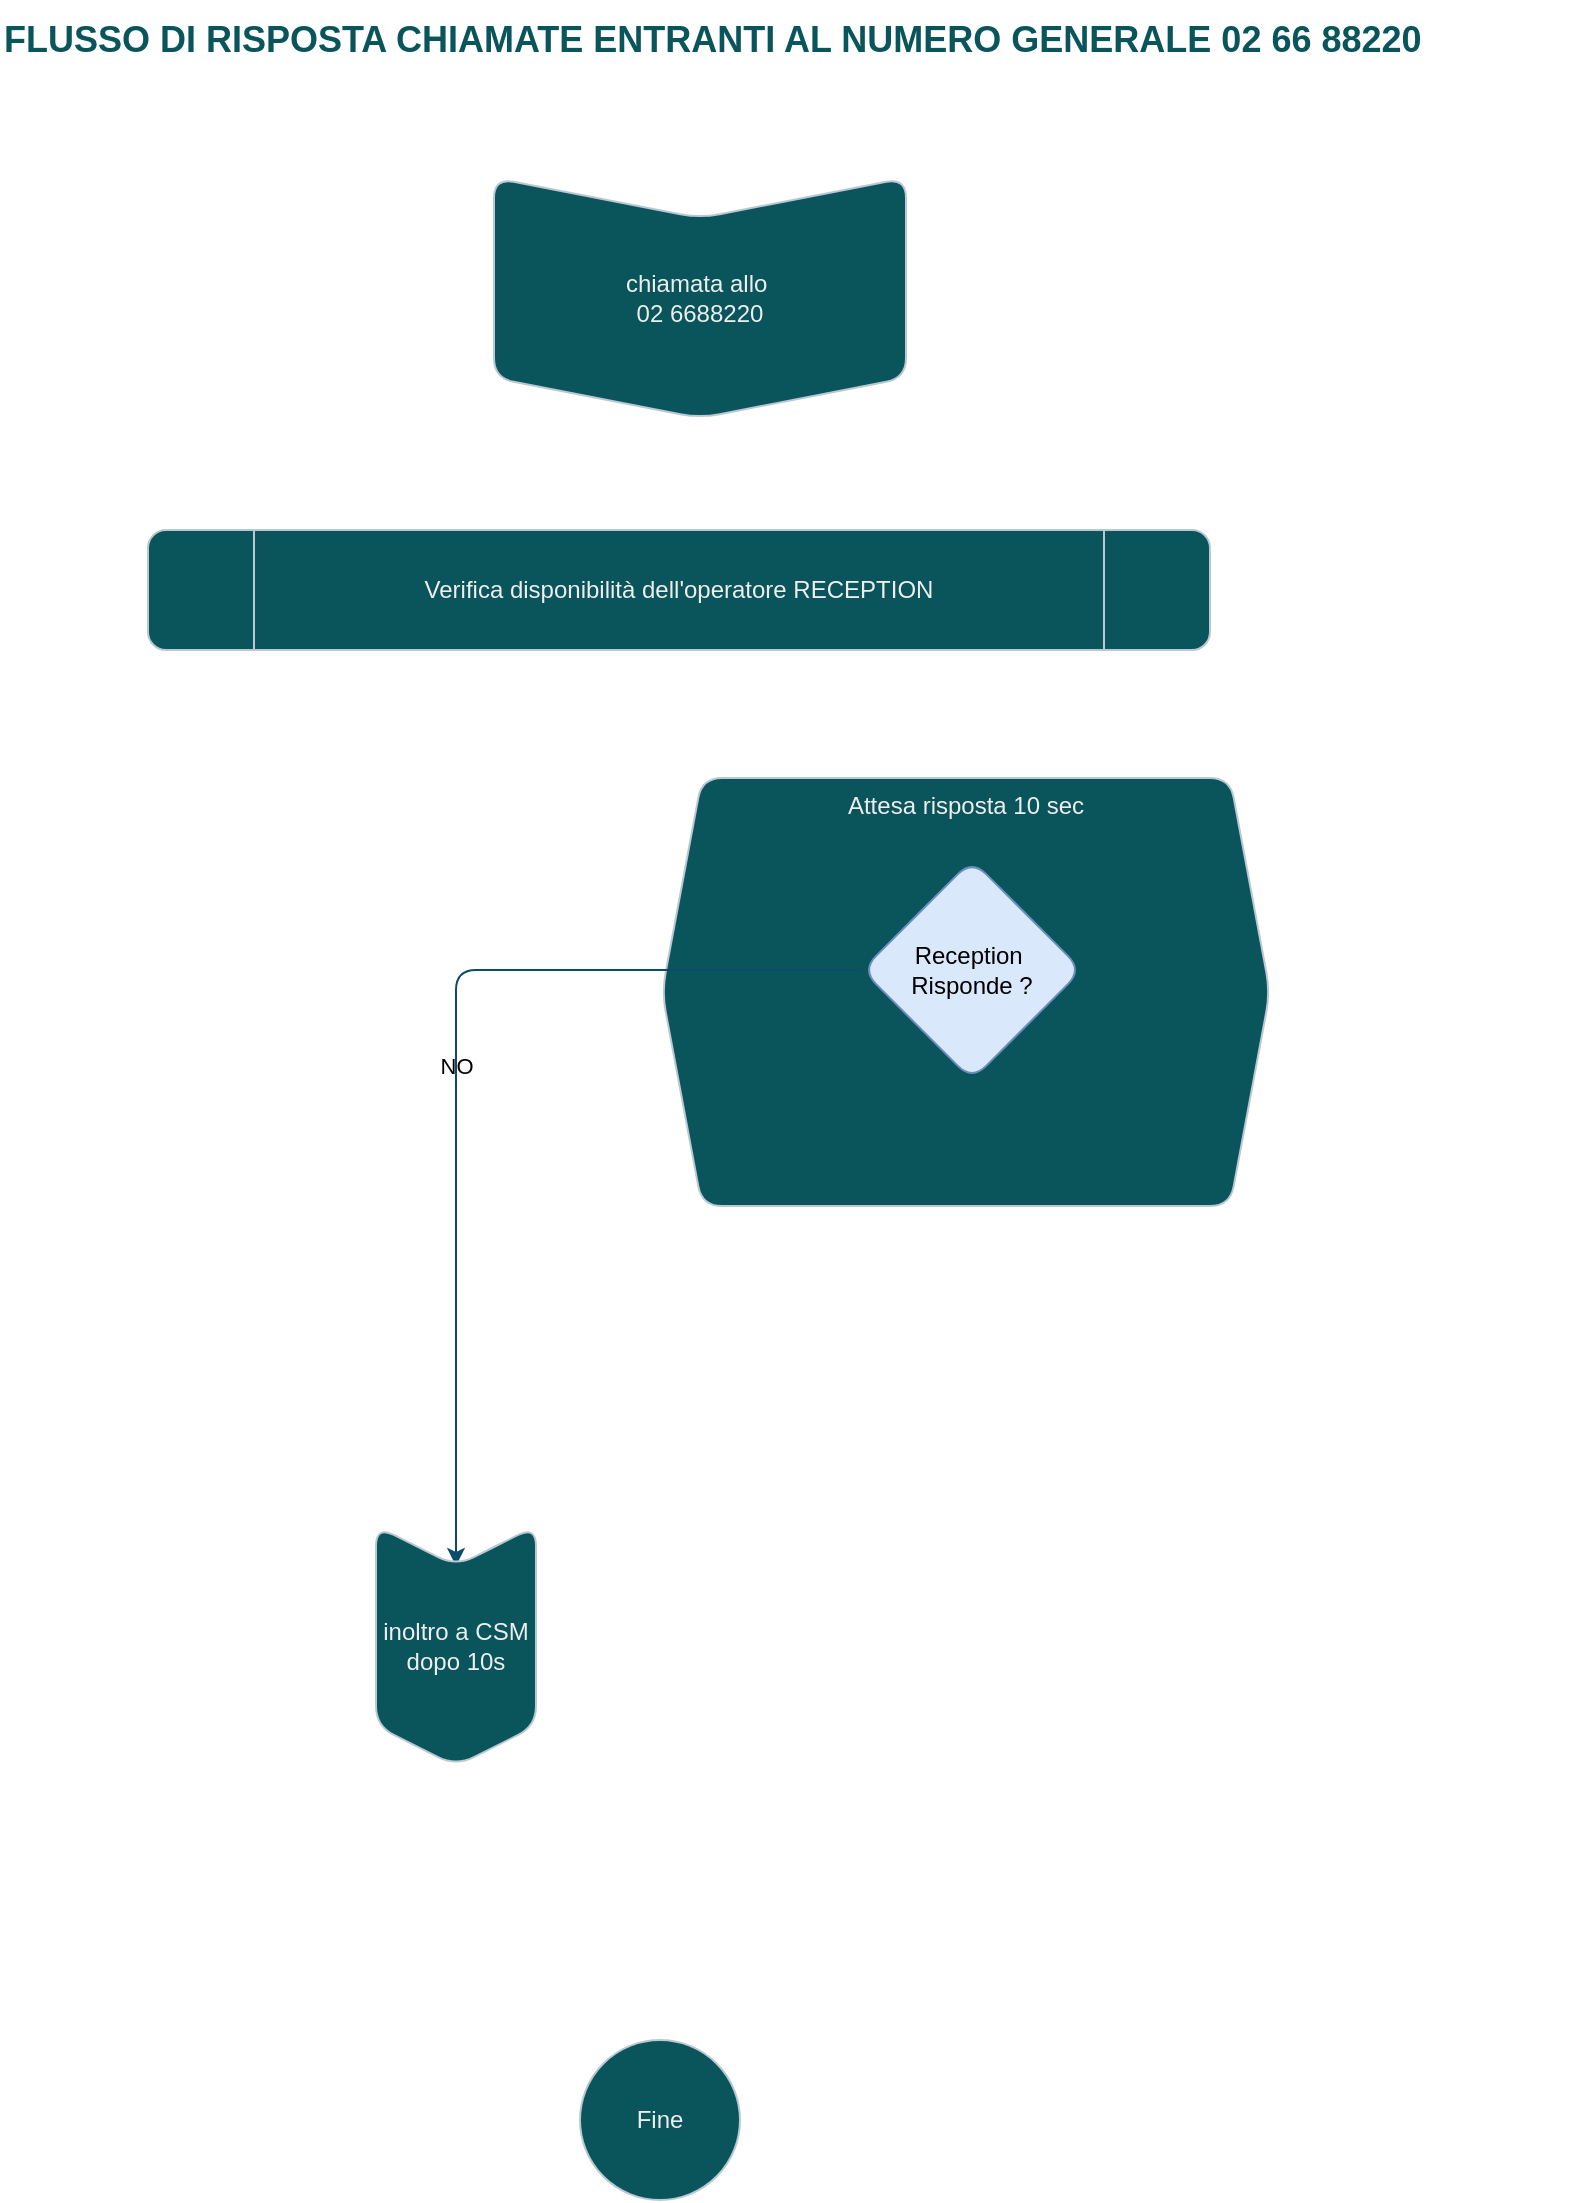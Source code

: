 <mxfile version="22.1.0" type="github" pages="2">
  <diagram name="GeneralNumber" id="2K9K8B1YWTyNbMokl5k0">
    <mxGraphModel dx="1914" dy="988" grid="0" gridSize="10" guides="1" tooltips="1" connect="1" arrows="1" fold="1" page="1" pageScale="1" pageWidth="827" pageHeight="1169" math="0" shadow="0">
      <root>
        <mxCell id="0" />
        <mxCell id="1" parent="0" />
        <mxCell id="MV5BvqTEezCp-tbcj1mJ-2" value="Attesa risposta 10 sec" style="shape=hexagon;perimeter=hexagonPerimeter2;whiteSpace=wrap;html=1;fixedSize=1;fillColor=#09555B;strokeColor=#BAC8D3;fontColor=#EEEEEE;rounded=1;labelBackgroundColor=none;verticalAlign=top;" vertex="1" parent="1">
          <mxGeometry x="361" y="399" width="304" height="214" as="geometry" />
        </mxCell>
        <mxCell id="QfQ0a9345wttwDZ6X_EZ-1" value="chiamata allo&amp;nbsp;&lt;br&gt;02 6688220" style="shape=step;perimeter=stepPerimeter;whiteSpace=wrap;html=1;fixedSize=1;rounded=1;labelBackgroundColor=none;fillColor=#09555B;strokeColor=#BAC8D3;fontColor=#EEEEEE;rotation=90;horizontal=0;" parent="1" vertex="1">
          <mxGeometry x="320" y="56" width="120" height="206" as="geometry" />
        </mxCell>
        <mxCell id="QfQ0a9345wttwDZ6X_EZ-9" value="NO" style="edgeStyle=orthogonalEdgeStyle;rounded=1;orthogonalLoop=1;jettySize=auto;html=1;labelBackgroundColor=none;strokeColor=#0B4D6A;fontColor=default;" parent="1" source="QfQ0a9345wttwDZ6X_EZ-4" target="QfQ0a9345wttwDZ6X_EZ-8" edge="1">
          <mxGeometry relative="1" as="geometry" />
        </mxCell>
        <mxCell id="QfQ0a9345wttwDZ6X_EZ-4" value="Reception&amp;nbsp;&lt;br&gt;Risponde ?" style="rhombus;whiteSpace=wrap;html=1;rounded=1;labelBackgroundColor=none;fillColor=#dae8fc;strokeColor=#6c8ebf;" parent="1" vertex="1">
          <mxGeometry x="461" y="440" width="110" height="110" as="geometry" />
        </mxCell>
        <mxCell id="QfQ0a9345wttwDZ6X_EZ-8" value="inoltro a CSM&lt;br&gt;dopo 10s" style="shape=step;perimeter=stepPerimeter;whiteSpace=wrap;html=1;fixedSize=1;direction=south;rounded=1;labelBackgroundColor=none;fillColor=#09555B;strokeColor=#BAC8D3;fontColor=#EEEEEE;" parent="1" vertex="1">
          <mxGeometry x="218" y="773" width="80" height="120" as="geometry" />
        </mxCell>
        <mxCell id="LZTAOic8aY3pJip-Kh1O-3" value="Fine" style="ellipse;whiteSpace=wrap;html=1;fillColor=#09555B;strokeColor=#BAC8D3;fontColor=#EEEEEE;rounded=1;labelBackgroundColor=none;" parent="1" vertex="1">
          <mxGeometry x="320" y="1030" width="80" height="80" as="geometry" />
        </mxCell>
        <mxCell id="LZTAOic8aY3pJip-Kh1O-5" value="FLUSSO DI RISPOSTA CHIAMATE ENTRANTI AL NUMERO GENERALE 02 66 88220" style="text;html=1;strokeColor=none;fillColor=none;align=left;verticalAlign=middle;whiteSpace=wrap;rounded=0;fontStyle=1;fontColor=#09555b;fontSize=18;" parent="1" vertex="1">
          <mxGeometry x="30" y="10" width="790" height="40" as="geometry" />
        </mxCell>
        <mxCell id="MV5BvqTEezCp-tbcj1mJ-1" value="Verifica disponibilità dell&#39;operatore RECEPTION" style="shape=process;whiteSpace=wrap;html=1;backgroundOutline=1;fillColor=#09555B;strokeColor=#BAC8D3;fontColor=#EEEEEE;rounded=1;labelBackgroundColor=none;" vertex="1" parent="1">
          <mxGeometry x="104" y="275" width="531" height="60" as="geometry" />
        </mxCell>
      </root>
    </mxGraphModel>
  </diagram>
  <diagram name="CSM" id="r0FDujd0C0zOUtkn7kqJ">
    <mxGraphModel dx="1914" dy="988" grid="0" gridSize="10" guides="1" tooltips="1" connect="1" arrows="1" fold="1" page="1" pageScale="1" pageWidth="827" pageHeight="1169" math="0" shadow="0">
      <root>
        <mxCell id="3qt1G9RcAfQPBy9y7cRb-0" />
        <mxCell id="3qt1G9RcAfQPBy9y7cRb-1" parent="3qt1G9RcAfQPBy9y7cRb-0" />
        <object label="attesa 10 secondi" Suono="Tono registrato con voce di Martina" id="YkXzJdTCK8HwTeFbaty8-9">
          <mxCell style="shape=hexagon;perimeter=hexagonPerimeter2;whiteSpace=wrap;html=1;fixedSize=1;fillColor=#F5AB50;strokeColor=#909090;fontColor=#1A1A1A;rounded=1;labelBackgroundColor=none;verticalAlign=top;" vertex="1" parent="3qt1G9RcAfQPBy9y7cRb-1">
            <mxGeometry x="588.5" y="643" width="199" height="178" as="geometry" />
          </mxCell>
        </object>
        <mxCell id="YkXzJdTCK8HwTeFbaty8-4" value="" style="edgeStyle=orthogonalEdgeStyle;rounded=0;orthogonalLoop=1;jettySize=auto;html=1;" edge="1" parent="3qt1G9RcAfQPBy9y7cRb-1" source="3qt1G9RcAfQPBy9y7cRb-3" target="YkXzJdTCK8HwTeFbaty8-2">
          <mxGeometry relative="1" as="geometry" />
        </mxCell>
        <mxCell id="3qt1G9RcAfQPBy9y7cRb-3" value="Ricezione chiamata allo &lt;br style=&quot;font-size: 14px;&quot;&gt;&lt;b style=&quot;font-size: 14px;&quot;&gt;02 00643799&lt;/b&gt;" style="shape=step;perimeter=stepPerimeter;whiteSpace=wrap;html=1;fixedSize=1;rounded=1;labelBackgroundColor=none;fillColor=#F5AB50;strokeColor=#909090;fontColor=#1A1A1A;rotation=90;horizontal=0;fontSize=14;" parent="3qt1G9RcAfQPBy9y7cRb-1" vertex="1">
          <mxGeometry x="365" y="120" width="120" height="146" as="geometry" />
        </mxCell>
        <mxCell id="3qt1G9RcAfQPBy9y7cRb-12" value="Verifica orario della chiamata" style="shape=process;whiteSpace=wrap;html=1;backgroundOutline=1;rounded=1;labelBackgroundColor=none;fillColor=#F5AB50;strokeColor=#909090;fontColor=#1A1A1A;fontSize=16;" parent="3qt1G9RcAfQPBy9y7cRb-1" vertex="1">
          <mxGeometry x="136" y="288" width="561" height="60" as="geometry" />
        </mxCell>
        <mxCell id="YkXzJdTCK8HwTeFbaty8-15" value="SI" style="edgeStyle=orthogonalEdgeStyle;rounded=0;orthogonalLoop=1;jettySize=auto;html=1;entryX=0.5;entryY=0;entryDx=0;entryDy=0;" edge="1" parent="3qt1G9RcAfQPBy9y7cRb-1" source="3qt1G9RcAfQPBy9y7cRb-15" target="3qt1G9RcAfQPBy9y7cRb-25">
          <mxGeometry relative="1" as="geometry" />
        </mxCell>
        <mxCell id="YkXzJdTCK8HwTeFbaty8-18" style="edgeStyle=orthogonalEdgeStyle;rounded=0;orthogonalLoop=1;jettySize=auto;html=1;exitX=1;exitY=0.5;exitDx=0;exitDy=0;entryX=0;entryY=0.5;entryDx=0;entryDy=0;" edge="1" parent="3qt1G9RcAfQPBy9y7cRb-1" source="3qt1G9RcAfQPBy9y7cRb-18" target="3qt1G9RcAfQPBy9y7cRb-25">
          <mxGeometry relative="1" as="geometry" />
        </mxCell>
        <mxCell id="3qt1G9RcAfQPBy9y7cRb-18" value="Inotro a segreteria24&lt;br&gt;dopo 10 sec" style="shape=step;perimeter=stepPerimeter;whiteSpace=wrap;html=1;fixedSize=1;direction=south;rounded=1;labelBackgroundColor=none;fillColor=#F5AB50;strokeColor=#909090;fontColor=#1A1A1A;" parent="3qt1G9RcAfQPBy9y7cRb-1" vertex="1">
          <mxGeometry x="426" y="901" width="80" height="120" as="geometry" />
        </mxCell>
        <mxCell id="YkXzJdTCK8HwTeFbaty8-21" style="edgeStyle=orthogonalEdgeStyle;rounded=0;orthogonalLoop=1;jettySize=auto;html=1;" edge="1" parent="3qt1G9RcAfQPBy9y7cRb-1" source="3qt1G9RcAfQPBy9y7cRb-23" target="3qt1G9RcAfQPBy9y7cRb-25">
          <mxGeometry relative="1" as="geometry">
            <Array as="points">
              <mxPoint x="169" y="1069" />
              <mxPoint x="685" y="1069" />
            </Array>
          </mxGeometry>
        </mxCell>
        <mxCell id="3qt1G9RcAfQPBy9y7cRb-23" value="Registrazione messaggio in casella vocale &lt;b&gt;CSM_KI&lt;/b&gt;" style="whiteSpace=wrap;html=1;rounded=1;labelBackgroundColor=none;fillColor=#F5AB50;strokeColor=#909090;fontColor=#1A1A1A;" parent="3qt1G9RcAfQPBy9y7cRb-1" vertex="1">
          <mxGeometry x="97" y="702" width="143" height="84" as="geometry" />
        </mxCell>
        <mxCell id="3qt1G9RcAfQPBy9y7cRb-25" value="Fine" style="ellipse;whiteSpace=wrap;html=1;fillColor=#F5AB50;strokeColor=#909090;fontColor=#1A1A1A;rounded=1;labelBackgroundColor=none;" parent="3qt1G9RcAfQPBy9y7cRb-1" vertex="1">
          <mxGeometry x="648" y="1028" width="80" height="80" as="geometry" />
        </mxCell>
        <mxCell id="3qt1G9RcAfQPBy9y7cRb-26" value="FLUSSO DI RISPOSTA CHIAMATE ENTRANTI AL NUMERO DEL CSM 02 00 6437 99" style="text;html=1;strokeColor=none;fillColor=none;align=left;verticalAlign=middle;whiteSpace=wrap;rounded=0;fontStyle=1;fontColor=#f5ab50;fontSize=18;labelBackgroundColor=none;" parent="3qt1G9RcAfQPBy9y7cRb-1" vertex="1">
          <mxGeometry x="30" y="10" width="746" height="40" as="geometry" />
        </mxCell>
        <mxCell id="YkXzJdTCK8HwTeFbaty8-20" value="" style="edgeStyle=orthogonalEdgeStyle;rounded=0;orthogonalLoop=1;jettySize=auto;html=1;" edge="1" parent="3qt1G9RcAfQPBy9y7cRb-1" source="YkXzJdTCK8HwTeFbaty8-0" target="3qt1G9RcAfQPBy9y7cRb-23">
          <mxGeometry relative="1" as="geometry" />
        </mxCell>
        <object label="Messaggio vocale" Messaggio="Chiens Italia buongiorno,&#xa;in questo momento non possiamo rispondervi, per favore lasciate un messaggio con i vostri riferimenti dopo il segnale acustico.&#xa;Grazie" id="YkXzJdTCK8HwTeFbaty8-0">
          <mxCell style="whiteSpace=wrap;html=1;rounded=1;labelBackgroundColor=none;fillColor=#F5AB50;strokeColor=#909090;fontColor=#1A1A1A;fontSize=16;" vertex="1" parent="3qt1G9RcAfQPBy9y7cRb-1">
            <mxGeometry x="63" y="609" width="211" height="54" as="geometry" />
          </mxCell>
        </object>
        <mxCell id="YkXzJdTCK8HwTeFbaty8-5" value="ore 08:00 - 09:00&amp;nbsp;" style="edgeStyle=orthogonalEdgeStyle;rounded=0;orthogonalLoop=1;jettySize=auto;html=1;exitX=0.5;exitY=1;exitDx=0;exitDy=0;entryX=0.5;entryY=0;entryDx=0;entryDy=0;" edge="1" parent="3qt1G9RcAfQPBy9y7cRb-1" source="YkXzJdTCK8HwTeFbaty8-2" target="YkXzJdTCK8HwTeFbaty8-11">
          <mxGeometry relative="1" as="geometry">
            <mxPoint x="210" y="472" as="targetPoint" />
          </mxGeometry>
        </mxCell>
        <mxCell id="YkXzJdTCK8HwTeFbaty8-6" value="altro orario" style="edgeStyle=orthogonalEdgeStyle;rounded=0;orthogonalLoop=1;jettySize=auto;html=1;" edge="1" parent="3qt1G9RcAfQPBy9y7cRb-1" source="YkXzJdTCK8HwTeFbaty8-2" target="YkXzJdTCK8HwTeFbaty8-3">
          <mxGeometry relative="1" as="geometry" />
        </mxCell>
        <mxCell id="YkXzJdTCK8HwTeFbaty8-2" value="Verifica orario della chiamata" style="shape=process;whiteSpace=wrap;html=1;backgroundOutline=1;rounded=1;labelBackgroundColor=none;fillColor=#F5AB50;strokeColor=#909090;fontColor=#1A1A1A;fontSize=16;" vertex="1" parent="3qt1G9RcAfQPBy9y7cRb-1">
          <mxGeometry x="144.5" y="288" width="561" height="60" as="geometry" />
        </mxCell>
        <mxCell id="YkXzJdTCK8HwTeFbaty8-12" value="nessuno" style="edgeStyle=orthogonalEdgeStyle;rounded=0;orthogonalLoop=1;jettySize=auto;html=1;exitX=0.25;exitY=1;exitDx=0;exitDy=0;entryX=0.5;entryY=0;entryDx=0;entryDy=0;" edge="1" parent="3qt1G9RcAfQPBy9y7cRb-1" source="YkXzJdTCK8HwTeFbaty8-3" target="YkXzJdTCK8HwTeFbaty8-10">
          <mxGeometry relative="1" as="geometry" />
        </mxCell>
        <mxCell id="YkXzJdTCK8HwTeFbaty8-13" value="qualcuno disponibile" style="edgeStyle=orthogonalEdgeStyle;rounded=0;orthogonalLoop=1;jettySize=auto;html=1;exitX=0.75;exitY=1;exitDx=0;exitDy=0;entryX=0.5;entryY=0;entryDx=0;entryDy=0;" edge="1" parent="3qt1G9RcAfQPBy9y7cRb-1" source="YkXzJdTCK8HwTeFbaty8-3" target="YkXzJdTCK8HwTeFbaty8-9">
          <mxGeometry relative="1" as="geometry" />
        </mxCell>
        <mxCell id="YkXzJdTCK8HwTeFbaty8-3" value="Verifica disponibilità operatori CSM" style="shape=process;whiteSpace=wrap;html=1;backgroundOutline=1;rounded=1;labelBackgroundColor=none;fillColor=#F5AB50;strokeColor=#909090;fontColor=#1A1A1A;fontSize=16;" vertex="1" parent="3qt1G9RcAfQPBy9y7cRb-1">
          <mxGeometry x="451" y="486" width="313" height="60" as="geometry" />
        </mxCell>
        <mxCell id="YkXzJdTCK8HwTeFbaty8-17" style="edgeStyle=orthogonalEdgeStyle;rounded=0;orthogonalLoop=1;jettySize=auto;html=1;exitX=0.5;exitY=1;exitDx=0;exitDy=0;entryX=0;entryY=0.5;entryDx=0;entryDy=0;" edge="1" parent="3qt1G9RcAfQPBy9y7cRb-1" source="YkXzJdTCK8HwTeFbaty8-10" target="3qt1G9RcAfQPBy9y7cRb-18">
          <mxGeometry relative="1" as="geometry" />
        </mxCell>
        <object label="Attesa 5 secondi" Suono="Tono registrato con squillo telefono" id="YkXzJdTCK8HwTeFbaty8-10">
          <mxCell style="shape=hexagon;perimeter=hexagonPerimeter2;whiteSpace=wrap;html=1;fixedSize=1;fillColor=#F5AB50;strokeColor=#909090;fontColor=#1A1A1A;rounded=1;labelBackgroundColor=none;" vertex="1" parent="3qt1G9RcAfQPBy9y7cRb-1">
            <mxGeometry x="406" y="657" width="120" height="80" as="geometry" />
          </mxCell>
        </object>
        <mxCell id="YkXzJdTCK8HwTeFbaty8-19" value="" style="edgeStyle=orthogonalEdgeStyle;rounded=0;orthogonalLoop=1;jettySize=auto;html=1;" edge="1" parent="3qt1G9RcAfQPBy9y7cRb-1" source="YkXzJdTCK8HwTeFbaty8-11" target="YkXzJdTCK8HwTeFbaty8-0">
          <mxGeometry relative="1" as="geometry" />
        </mxCell>
        <object label="Attesa 5 secondi" Suono="Tono registrato con squillo telefono" id="YkXzJdTCK8HwTeFbaty8-11">
          <mxCell style="shape=hexagon;perimeter=hexagonPerimeter2;whiteSpace=wrap;html=1;fixedSize=1;fillColor=#F5AB50;strokeColor=#909090;fontColor=#1A1A1A;rounded=1;labelBackgroundColor=none;" vertex="1" parent="3qt1G9RcAfQPBy9y7cRb-1">
            <mxGeometry x="108.5" y="486" width="120" height="80" as="geometry" />
          </mxCell>
        </object>
        <mxCell id="GTCWEqUkxPPOSSRi2fT--0" value="NO" style="edgeStyle=orthogonalEdgeStyle;rounded=0;orthogonalLoop=1;jettySize=auto;html=1;entryX=0.25;entryY=0;entryDx=0;entryDy=0;" edge="1" parent="3qt1G9RcAfQPBy9y7cRb-1" source="3qt1G9RcAfQPBy9y7cRb-15" target="3qt1G9RcAfQPBy9y7cRb-18">
          <mxGeometry relative="1" as="geometry" />
        </mxCell>
        <mxCell id="3qt1G9RcAfQPBy9y7cRb-15" value="CSM&lt;br&gt;Risponde?" style="rhombus;whiteSpace=wrap;html=1;rounded=1;labelBackgroundColor=none;fillColor=#F5AB50;strokeColor=#909090;fontColor=#1A1A1A;" parent="3qt1G9RcAfQPBy9y7cRb-1" vertex="1">
          <mxGeometry x="623" y="692" width="130" height="80" as="geometry" />
        </mxCell>
      </root>
    </mxGraphModel>
  </diagram>
</mxfile>

